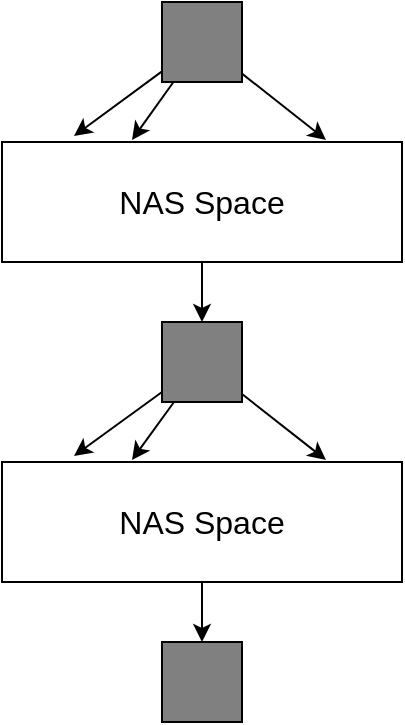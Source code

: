 <mxfile version="21.3.5" type="device">
  <diagram name="Seite-1" id="E1tP4JxF9XZ57C3ktmub">
    <mxGraphModel dx="794" dy="339" grid="1" gridSize="10" guides="1" tooltips="1" connect="1" arrows="1" fold="1" page="1" pageScale="1" pageWidth="827" pageHeight="1169" math="0" shadow="0">
      <root>
        <mxCell id="0" />
        <mxCell id="1" parent="0" />
        <mxCell id="QzzDmp1graK9dcGjBhqi-9" style="rounded=0;orthogonalLoop=1;jettySize=auto;html=1;entryX=0.18;entryY=-0.05;entryDx=0;entryDy=0;entryPerimeter=0;" parent="1" source="QzzDmp1graK9dcGjBhqi-2" target="QzzDmp1graK9dcGjBhqi-4" edge="1">
          <mxGeometry relative="1" as="geometry">
            <mxPoint x="300" y="280" as="targetPoint" />
          </mxGeometry>
        </mxCell>
        <mxCell id="QzzDmp1graK9dcGjBhqi-10" style="rounded=0;orthogonalLoop=1;jettySize=auto;html=1;entryX=0.325;entryY=-0.017;entryDx=0;entryDy=0;entryPerimeter=0;" parent="1" source="QzzDmp1graK9dcGjBhqi-2" target="QzzDmp1graK9dcGjBhqi-4" edge="1">
          <mxGeometry relative="1" as="geometry">
            <mxPoint x="340" y="280" as="targetPoint" />
          </mxGeometry>
        </mxCell>
        <mxCell id="QzzDmp1graK9dcGjBhqi-11" style="rounded=0;orthogonalLoop=1;jettySize=auto;html=1;entryX=0.81;entryY=-0.017;entryDx=0;entryDy=0;entryPerimeter=0;" parent="1" source="QzzDmp1graK9dcGjBhqi-2" target="QzzDmp1graK9dcGjBhqi-4" edge="1">
          <mxGeometry relative="1" as="geometry">
            <mxPoint x="445.858" y="285.858" as="targetPoint" />
          </mxGeometry>
        </mxCell>
        <mxCell id="QzzDmp1graK9dcGjBhqi-2" value="" style="rounded=0;whiteSpace=wrap;html=1;fillColor=#808080;" parent="1" vertex="1">
          <mxGeometry x="360" y="200" width="40" height="40" as="geometry" />
        </mxCell>
        <mxCell id="QzzDmp1graK9dcGjBhqi-3" value="" style="rounded=0;whiteSpace=wrap;html=1;fillColor=#808080;" parent="1" vertex="1">
          <mxGeometry x="360" y="360" width="40" height="40" as="geometry" />
        </mxCell>
        <mxCell id="QzzDmp1graK9dcGjBhqi-12" style="edgeStyle=orthogonalEdgeStyle;rounded=0;orthogonalLoop=1;jettySize=auto;html=1;entryX=0.5;entryY=0;entryDx=0;entryDy=0;" parent="1" source="QzzDmp1graK9dcGjBhqi-4" target="QzzDmp1graK9dcGjBhqi-3" edge="1">
          <mxGeometry relative="1" as="geometry" />
        </mxCell>
        <mxCell id="QzzDmp1graK9dcGjBhqi-4" value="NAS Space" style="rounded=0;whiteSpace=wrap;html=1;fillColor=none;fontSize=16;" parent="1" vertex="1">
          <mxGeometry x="280" y="270" width="200" height="60" as="geometry" />
        </mxCell>
        <mxCell id="QzzDmp1graK9dcGjBhqi-30" style="edgeStyle=orthogonalEdgeStyle;rounded=0;orthogonalLoop=1;jettySize=auto;html=1;entryX=0.5;entryY=0;entryDx=0;entryDy=0;" parent="1" target="QzzDmp1graK9dcGjBhqi-29" edge="1">
          <mxGeometry relative="1" as="geometry">
            <mxPoint x="380" y="490" as="sourcePoint" />
          </mxGeometry>
        </mxCell>
        <mxCell id="QzzDmp1graK9dcGjBhqi-29" value="" style="rounded=0;whiteSpace=wrap;html=1;fillColor=#808080;" parent="1" vertex="1">
          <mxGeometry x="360" y="520" width="40" height="40" as="geometry" />
        </mxCell>
        <mxCell id="AFRPj5GEWIjoMbTBK1kc-1" style="rounded=0;orthogonalLoop=1;jettySize=auto;html=1;entryX=0.18;entryY=-0.05;entryDx=0;entryDy=0;entryPerimeter=0;" edge="1" parent="1" target="AFRPj5GEWIjoMbTBK1kc-4">
          <mxGeometry relative="1" as="geometry">
            <mxPoint x="360" y="395" as="sourcePoint" />
            <mxPoint x="300" y="440" as="targetPoint" />
          </mxGeometry>
        </mxCell>
        <mxCell id="AFRPj5GEWIjoMbTBK1kc-2" style="rounded=0;orthogonalLoop=1;jettySize=auto;html=1;entryX=0.325;entryY=-0.017;entryDx=0;entryDy=0;entryPerimeter=0;" edge="1" parent="1" target="AFRPj5GEWIjoMbTBK1kc-4">
          <mxGeometry relative="1" as="geometry">
            <mxPoint x="366" y="400" as="sourcePoint" />
            <mxPoint x="340" y="440" as="targetPoint" />
          </mxGeometry>
        </mxCell>
        <mxCell id="AFRPj5GEWIjoMbTBK1kc-3" style="rounded=0;orthogonalLoop=1;jettySize=auto;html=1;entryX=0.81;entryY=-0.017;entryDx=0;entryDy=0;entryPerimeter=0;" edge="1" parent="1" target="AFRPj5GEWIjoMbTBK1kc-4">
          <mxGeometry relative="1" as="geometry">
            <mxPoint x="400" y="396" as="sourcePoint" />
            <mxPoint x="445.858" y="445.858" as="targetPoint" />
          </mxGeometry>
        </mxCell>
        <mxCell id="AFRPj5GEWIjoMbTBK1kc-4" value="NAS Space" style="rounded=0;whiteSpace=wrap;html=1;fillColor=none;fontSize=16;" vertex="1" parent="1">
          <mxGeometry x="280" y="430" width="200" height="60" as="geometry" />
        </mxCell>
      </root>
    </mxGraphModel>
  </diagram>
</mxfile>
